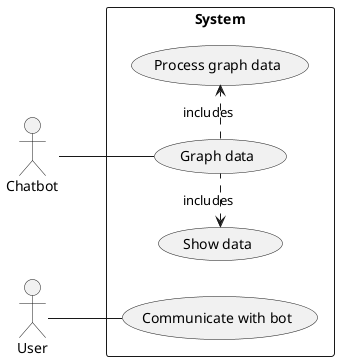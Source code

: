 @startuml
'https://plantuml.com/use-case-diagram
left to right direction
skinparam packageStyle rect

actor Chatbot as chat
actor User as user

package System{
    (Communicate with bot) as historic

    user -- historic

    (Graph data) as graph
    (Show data) as show_data
    (Process graph data) as fetch

    show_data <. graph :includes
    graph .> fetch :includes
}

chat -- graph
@enduml